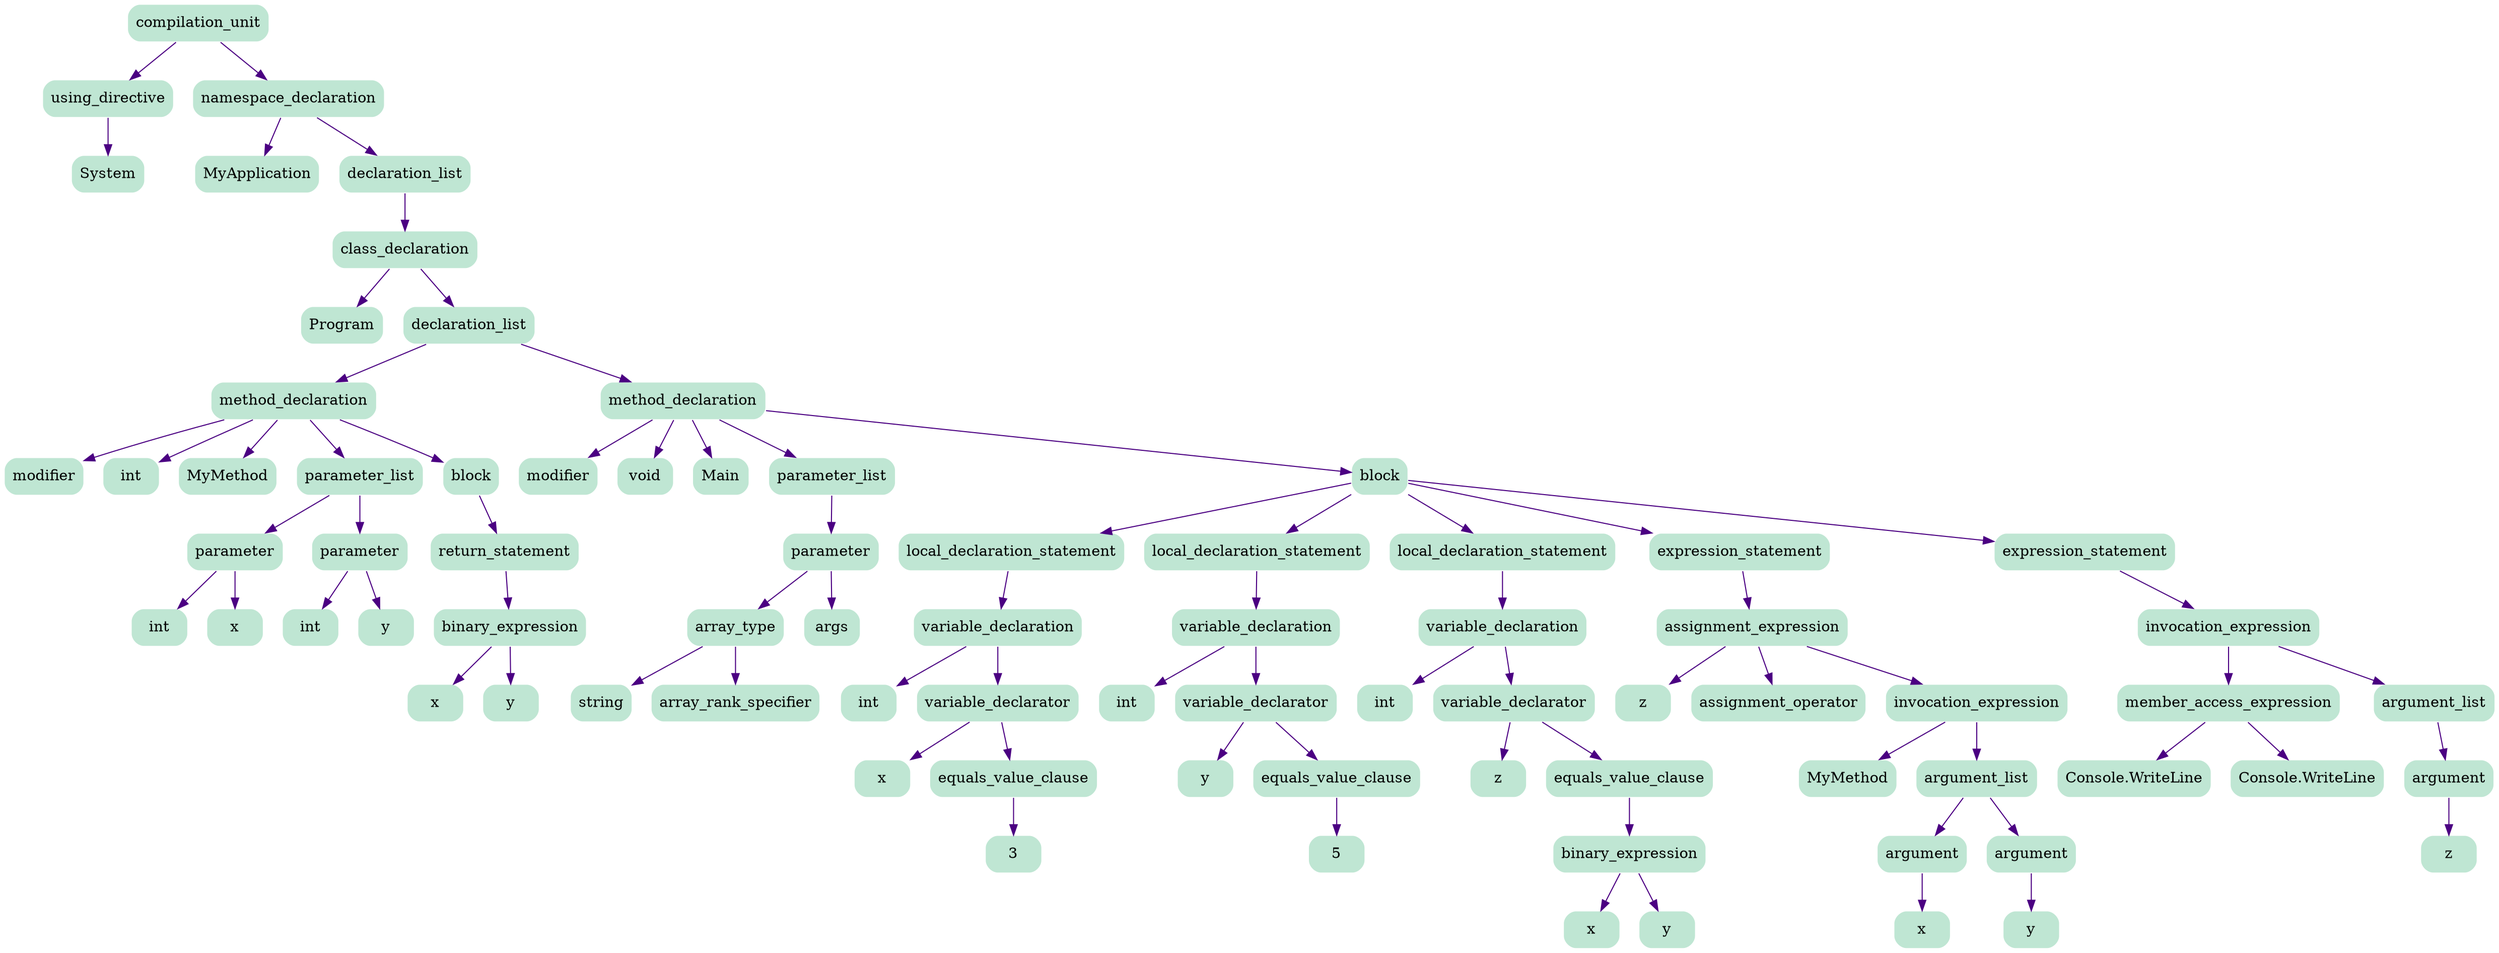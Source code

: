 digraph  {
5 [color=white, fillcolor="#BFE6D3", label=compilation_unit, node_type=compilation_unit, shape=box, style="rounded, filled"];
6 [color=white, fillcolor="#BFE6D3", label=using_directive, node_type=using_directive, shape=box, style="rounded, filled"];
7 [color=white, fillcolor="#BFE6D3", label=System, node_type=identifier, shape=box, style="rounded, filled"];
8 [color=white, fillcolor="#BFE6D3", label=namespace_declaration, node_type=namespace_declaration, shape=box, style="rounded, filled"];
9 [color=white, fillcolor="#BFE6D3", label=MyApplication, node_type=identifier, shape=box, style="rounded, filled"];
10 [color=white, fillcolor="#BFE6D3", label=declaration_list, node_type=declaration_list, shape=box, style="rounded, filled"];
11 [color=white, fillcolor="#BFE6D3", label=class_declaration, node_type=class_declaration, shape=box, style="rounded, filled"];
12 [color=white, fillcolor="#BFE6D3", label=Program, node_type=identifier, shape=box, style="rounded, filled"];
13 [color=white, fillcolor="#BFE6D3", label=declaration_list, node_type=declaration_list, shape=box, style="rounded, filled"];
14 [color=white, fillcolor="#BFE6D3", label=method_declaration, node_type=method_declaration, shape=box, style="rounded, filled"];
15 [color=white, fillcolor="#BFE6D3", label=modifier, node_type=modifier, shape=box, style="rounded, filled"];
16 [color=white, fillcolor="#BFE6D3", label=int, node_type=predefined_type, shape=box, style="rounded, filled"];
17 [color=white, fillcolor="#BFE6D3", label=MyMethod, node_type=identifier, shape=box, style="rounded, filled"];
18 [color=white, fillcolor="#BFE6D3", label=parameter_list, node_type=parameter_list, shape=box, style="rounded, filled"];
19 [color=white, fillcolor="#BFE6D3", label=parameter, node_type=parameter, shape=box, style="rounded, filled"];
20 [color=white, fillcolor="#BFE6D3", label=int, node_type=predefined_type, shape=box, style="rounded, filled"];
21 [color=white, fillcolor="#BFE6D3", label=x, node_type=identifier, shape=box, style="rounded, filled"];
22 [color=white, fillcolor="#BFE6D3", label=parameter, node_type=parameter, shape=box, style="rounded, filled"];
23 [color=white, fillcolor="#BFE6D3", label=int, node_type=predefined_type, shape=box, style="rounded, filled"];
24 [color=white, fillcolor="#BFE6D3", label=y, node_type=identifier, shape=box, style="rounded, filled"];
25 [color=white, fillcolor="#BFE6D3", label=block, node_type=block, shape=box, style="rounded, filled"];
26 [color=white, fillcolor="#BFE6D3", label=return_statement, node_type=return_statement, shape=box, style="rounded, filled"];
27 [color=white, fillcolor="#BFE6D3", label=binary_expression, node_type=binary_expression, shape=box, style="rounded, filled"];
28 [color=white, fillcolor="#BFE6D3", label=x, node_type=identifier, shape=box, style="rounded, filled"];
29 [color=white, fillcolor="#BFE6D3", label=y, node_type=identifier, shape=box, style="rounded, filled"];
30 [color=white, fillcolor="#BFE6D3", label=method_declaration, node_type=method_declaration, shape=box, style="rounded, filled"];
31 [color=white, fillcolor="#BFE6D3", label=modifier, node_type=modifier, shape=box, style="rounded, filled"];
32 [color=white, fillcolor="#BFE6D3", label=void, node_type=void_keyword, shape=box, style="rounded, filled"];
33 [color=white, fillcolor="#BFE6D3", label=Main, node_type=identifier, shape=box, style="rounded, filled"];
34 [color=white, fillcolor="#BFE6D3", label=parameter_list, node_type=parameter_list, shape=box, style="rounded, filled"];
35 [color=white, fillcolor="#BFE6D3", label=parameter, node_type=parameter, shape=box, style="rounded, filled"];
36 [color=white, fillcolor="#BFE6D3", label=array_type, node_type=array_type, shape=box, style="rounded, filled"];
37 [color=white, fillcolor="#BFE6D3", label=string, node_type=predefined_type, shape=box, style="rounded, filled"];
38 [color=white, fillcolor="#BFE6D3", label=array_rank_specifier, node_type=array_rank_specifier, shape=box, style="rounded, filled"];
39 [color=white, fillcolor="#BFE6D3", label=args, node_type=identifier, shape=box, style="rounded, filled"];
40 [color=white, fillcolor="#BFE6D3", label=block, node_type=block, shape=box, style="rounded, filled"];
41 [color=white, fillcolor="#BFE6D3", label=local_declaration_statement, node_type=local_declaration_statement, shape=box, style="rounded, filled"];
42 [color=white, fillcolor="#BFE6D3", label=variable_declaration, node_type=variable_declaration, shape=box, style="rounded, filled"];
43 [color=white, fillcolor="#BFE6D3", label=int, node_type=predefined_type, shape=box, style="rounded, filled"];
44 [color=white, fillcolor="#BFE6D3", label=variable_declarator, node_type=variable_declarator, shape=box, style="rounded, filled"];
45 [color=white, fillcolor="#BFE6D3", label=x, node_type=identifier, shape=box, style="rounded, filled"];
46 [color=white, fillcolor="#BFE6D3", label=equals_value_clause, node_type=equals_value_clause, shape=box, style="rounded, filled"];
47 [color=white, fillcolor="#BFE6D3", label=3, node_type=integer_literal, shape=box, style="rounded, filled"];
48 [color=white, fillcolor="#BFE6D3", label=local_declaration_statement, node_type=local_declaration_statement, shape=box, style="rounded, filled"];
49 [color=white, fillcolor="#BFE6D3", label=variable_declaration, node_type=variable_declaration, shape=box, style="rounded, filled"];
50 [color=white, fillcolor="#BFE6D3", label=int, node_type=predefined_type, shape=box, style="rounded, filled"];
51 [color=white, fillcolor="#BFE6D3", label=variable_declarator, node_type=variable_declarator, shape=box, style="rounded, filled"];
52 [color=white, fillcolor="#BFE6D3", label=y, node_type=identifier, shape=box, style="rounded, filled"];
53 [color=white, fillcolor="#BFE6D3", label=equals_value_clause, node_type=equals_value_clause, shape=box, style="rounded, filled"];
54 [color=white, fillcolor="#BFE6D3", label=5, node_type=integer_literal, shape=box, style="rounded, filled"];
55 [color=white, fillcolor="#BFE6D3", label=local_declaration_statement, node_type=local_declaration_statement, shape=box, style="rounded, filled"];
56 [color=white, fillcolor="#BFE6D3", label=variable_declaration, node_type=variable_declaration, shape=box, style="rounded, filled"];
57 [color=white, fillcolor="#BFE6D3", label=int, node_type=predefined_type, shape=box, style="rounded, filled"];
58 [color=white, fillcolor="#BFE6D3", label=variable_declarator, node_type=variable_declarator, shape=box, style="rounded, filled"];
59 [color=white, fillcolor="#BFE6D3", label=z, node_type=identifier, shape=box, style="rounded, filled"];
60 [color=white, fillcolor="#BFE6D3", label=equals_value_clause, node_type=equals_value_clause, shape=box, style="rounded, filled"];
61 [color=white, fillcolor="#BFE6D3", label=binary_expression, node_type=binary_expression, shape=box, style="rounded, filled"];
62 [color=white, fillcolor="#BFE6D3", label=x, node_type=identifier, shape=box, style="rounded, filled"];
63 [color=white, fillcolor="#BFE6D3", label=y, node_type=identifier, shape=box, style="rounded, filled"];
64 [color=white, fillcolor="#BFE6D3", label=expression_statement, node_type=expression_statement, shape=box, style="rounded, filled"];
65 [color=white, fillcolor="#BFE6D3", label=assignment_expression, node_type=assignment_expression, shape=box, style="rounded, filled"];
66 [color=white, fillcolor="#BFE6D3", label=z, node_type=identifier, shape=box, style="rounded, filled"];
67 [color=white, fillcolor="#BFE6D3", label=assignment_operator, node_type=assignment_operator, shape=box, style="rounded, filled"];
68 [color=white, fillcolor="#BFE6D3", label=invocation_expression, node_type=invocation_expression, shape=box, style="rounded, filled"];
69 [color=white, fillcolor="#BFE6D3", label=MyMethod, node_type=identifier, shape=box, style="rounded, filled"];
70 [color=white, fillcolor="#BFE6D3", label=argument_list, node_type=argument_list, shape=box, style="rounded, filled"];
71 [color=white, fillcolor="#BFE6D3", label=argument, node_type=argument, shape=box, style="rounded, filled"];
72 [color=white, fillcolor="#BFE6D3", label=x, node_type=identifier, shape=box, style="rounded, filled"];
73 [color=white, fillcolor="#BFE6D3", label=argument, node_type=argument, shape=box, style="rounded, filled"];
74 [color=white, fillcolor="#BFE6D3", label=y, node_type=identifier, shape=box, style="rounded, filled"];
75 [color=white, fillcolor="#BFE6D3", label=expression_statement, node_type=expression_statement, shape=box, style="rounded, filled"];
76 [color=white, fillcolor="#BFE6D3", label=invocation_expression, node_type=invocation_expression, shape=box, style="rounded, filled"];
77 [color=white, fillcolor="#BFE6D3", label=member_access_expression, node_type=member_access_expression, shape=box, style="rounded, filled"];
78 [color=white, fillcolor="#BFE6D3", label="Console\.WriteLine", node_type=identifier, shape=box, style="rounded, filled"];
79 [color=white, fillcolor="#BFE6D3", label="Console\.WriteLine", node_type=identifier, shape=box, style="rounded, filled"];
80 [color=white, fillcolor="#BFE6D3", label=argument_list, node_type=argument_list, shape=box, style="rounded, filled"];
81 [color=white, fillcolor="#BFE6D3", label=argument, node_type=argument, shape=box, style="rounded, filled"];
82 [color=white, fillcolor="#BFE6D3", label=z, node_type=identifier, shape=box, style="rounded, filled"];
5 -> 6  [color=indigo, edge_type=AST_edge, key=0, shape=vee];
5 -> 8  [color=indigo, edge_type=AST_edge, key=0, shape=vee];
6 -> 7  [color=indigo, edge_type=AST_edge, key=0, shape=vee];
8 -> 9  [color=indigo, edge_type=AST_edge, key=0, shape=vee];
8 -> 10  [color=indigo, edge_type=AST_edge, key=0, shape=vee];
10 -> 11  [color=indigo, edge_type=AST_edge, key=0, shape=vee];
11 -> 12  [color=indigo, edge_type=AST_edge, key=0, shape=vee];
11 -> 13  [color=indigo, edge_type=AST_edge, key=0, shape=vee];
13 -> 14  [color=indigo, edge_type=AST_edge, key=0, shape=vee];
13 -> 30  [color=indigo, edge_type=AST_edge, key=0, shape=vee];
14 -> 15  [color=indigo, edge_type=AST_edge, key=0, shape=vee];
14 -> 16  [color=indigo, edge_type=AST_edge, key=0, shape=vee];
14 -> 17  [color=indigo, edge_type=AST_edge, key=0, shape=vee];
14 -> 18  [color=indigo, edge_type=AST_edge, key=0, shape=vee];
14 -> 25  [color=indigo, edge_type=AST_edge, key=0, shape=vee];
18 -> 19  [color=indigo, edge_type=AST_edge, key=0, shape=vee];
18 -> 22  [color=indigo, edge_type=AST_edge, key=0, shape=vee];
19 -> 20  [color=indigo, edge_type=AST_edge, key=0, shape=vee];
19 -> 21  [color=indigo, edge_type=AST_edge, key=0, shape=vee];
22 -> 23  [color=indigo, edge_type=AST_edge, key=0, shape=vee];
22 -> 24  [color=indigo, edge_type=AST_edge, key=0, shape=vee];
25 -> 26  [color=indigo, edge_type=AST_edge, key=0, shape=vee];
26 -> 27  [color=indigo, edge_type=AST_edge, key=0, shape=vee];
27 -> 28  [color=indigo, edge_type=AST_edge, key=0, shape=vee];
27 -> 29  [color=indigo, edge_type=AST_edge, key=0, shape=vee];
30 -> 31  [color=indigo, edge_type=AST_edge, key=0, shape=vee];
30 -> 32  [color=indigo, edge_type=AST_edge, key=0, shape=vee];
30 -> 33  [color=indigo, edge_type=AST_edge, key=0, shape=vee];
30 -> 34  [color=indigo, edge_type=AST_edge, key=0, shape=vee];
30 -> 40  [color=indigo, edge_type=AST_edge, key=0, shape=vee];
34 -> 35  [color=indigo, edge_type=AST_edge, key=0, shape=vee];
35 -> 36  [color=indigo, edge_type=AST_edge, key=0, shape=vee];
35 -> 39  [color=indigo, edge_type=AST_edge, key=0, shape=vee];
36 -> 37  [color=indigo, edge_type=AST_edge, key=0, shape=vee];
36 -> 38  [color=indigo, edge_type=AST_edge, key=0, shape=vee];
40 -> 41  [color=indigo, edge_type=AST_edge, key=0, shape=vee];
40 -> 48  [color=indigo, edge_type=AST_edge, key=0, shape=vee];
40 -> 55  [color=indigo, edge_type=AST_edge, key=0, shape=vee];
40 -> 64  [color=indigo, edge_type=AST_edge, key=0, shape=vee];
40 -> 75  [color=indigo, edge_type=AST_edge, key=0, shape=vee];
41 -> 42  [color=indigo, edge_type=AST_edge, key=0, shape=vee];
42 -> 43  [color=indigo, edge_type=AST_edge, key=0, shape=vee];
42 -> 44  [color=indigo, edge_type=AST_edge, key=0, shape=vee];
44 -> 45  [color=indigo, edge_type=AST_edge, key=0, shape=vee];
44 -> 46  [color=indigo, edge_type=AST_edge, key=0, shape=vee];
46 -> 47  [color=indigo, edge_type=AST_edge, key=0, shape=vee];
48 -> 49  [color=indigo, edge_type=AST_edge, key=0, shape=vee];
49 -> 50  [color=indigo, edge_type=AST_edge, key=0, shape=vee];
49 -> 51  [color=indigo, edge_type=AST_edge, key=0, shape=vee];
51 -> 52  [color=indigo, edge_type=AST_edge, key=0, shape=vee];
51 -> 53  [color=indigo, edge_type=AST_edge, key=0, shape=vee];
53 -> 54  [color=indigo, edge_type=AST_edge, key=0, shape=vee];
55 -> 56  [color=indigo, edge_type=AST_edge, key=0, shape=vee];
56 -> 57  [color=indigo, edge_type=AST_edge, key=0, shape=vee];
56 -> 58  [color=indigo, edge_type=AST_edge, key=0, shape=vee];
58 -> 59  [color=indigo, edge_type=AST_edge, key=0, shape=vee];
58 -> 60  [color=indigo, edge_type=AST_edge, key=0, shape=vee];
60 -> 61  [color=indigo, edge_type=AST_edge, key=0, shape=vee];
61 -> 62  [color=indigo, edge_type=AST_edge, key=0, shape=vee];
61 -> 63  [color=indigo, edge_type=AST_edge, key=0, shape=vee];
64 -> 65  [color=indigo, edge_type=AST_edge, key=0, shape=vee];
65 -> 66  [color=indigo, edge_type=AST_edge, key=0, shape=vee];
65 -> 67  [color=indigo, edge_type=AST_edge, key=0, shape=vee];
65 -> 68  [color=indigo, edge_type=AST_edge, key=0, shape=vee];
68 -> 69  [color=indigo, edge_type=AST_edge, key=0, shape=vee];
68 -> 70  [color=indigo, edge_type=AST_edge, key=0, shape=vee];
70 -> 71  [color=indigo, edge_type=AST_edge, key=0, shape=vee];
70 -> 73  [color=indigo, edge_type=AST_edge, key=0, shape=vee];
71 -> 72  [color=indigo, edge_type=AST_edge, key=0, shape=vee];
73 -> 74  [color=indigo, edge_type=AST_edge, key=0, shape=vee];
75 -> 76  [color=indigo, edge_type=AST_edge, key=0, shape=vee];
76 -> 77  [color=indigo, edge_type=AST_edge, key=0, shape=vee];
76 -> 80  [color=indigo, edge_type=AST_edge, key=0, shape=vee];
77 -> 78  [color=indigo, edge_type=AST_edge, key=0, shape=vee];
77 -> 79  [color=indigo, edge_type=AST_edge, key=0, shape=vee];
80 -> 81  [color=indigo, edge_type=AST_edge, key=0, shape=vee];
81 -> 82  [color=indigo, edge_type=AST_edge, key=0, shape=vee];
}

